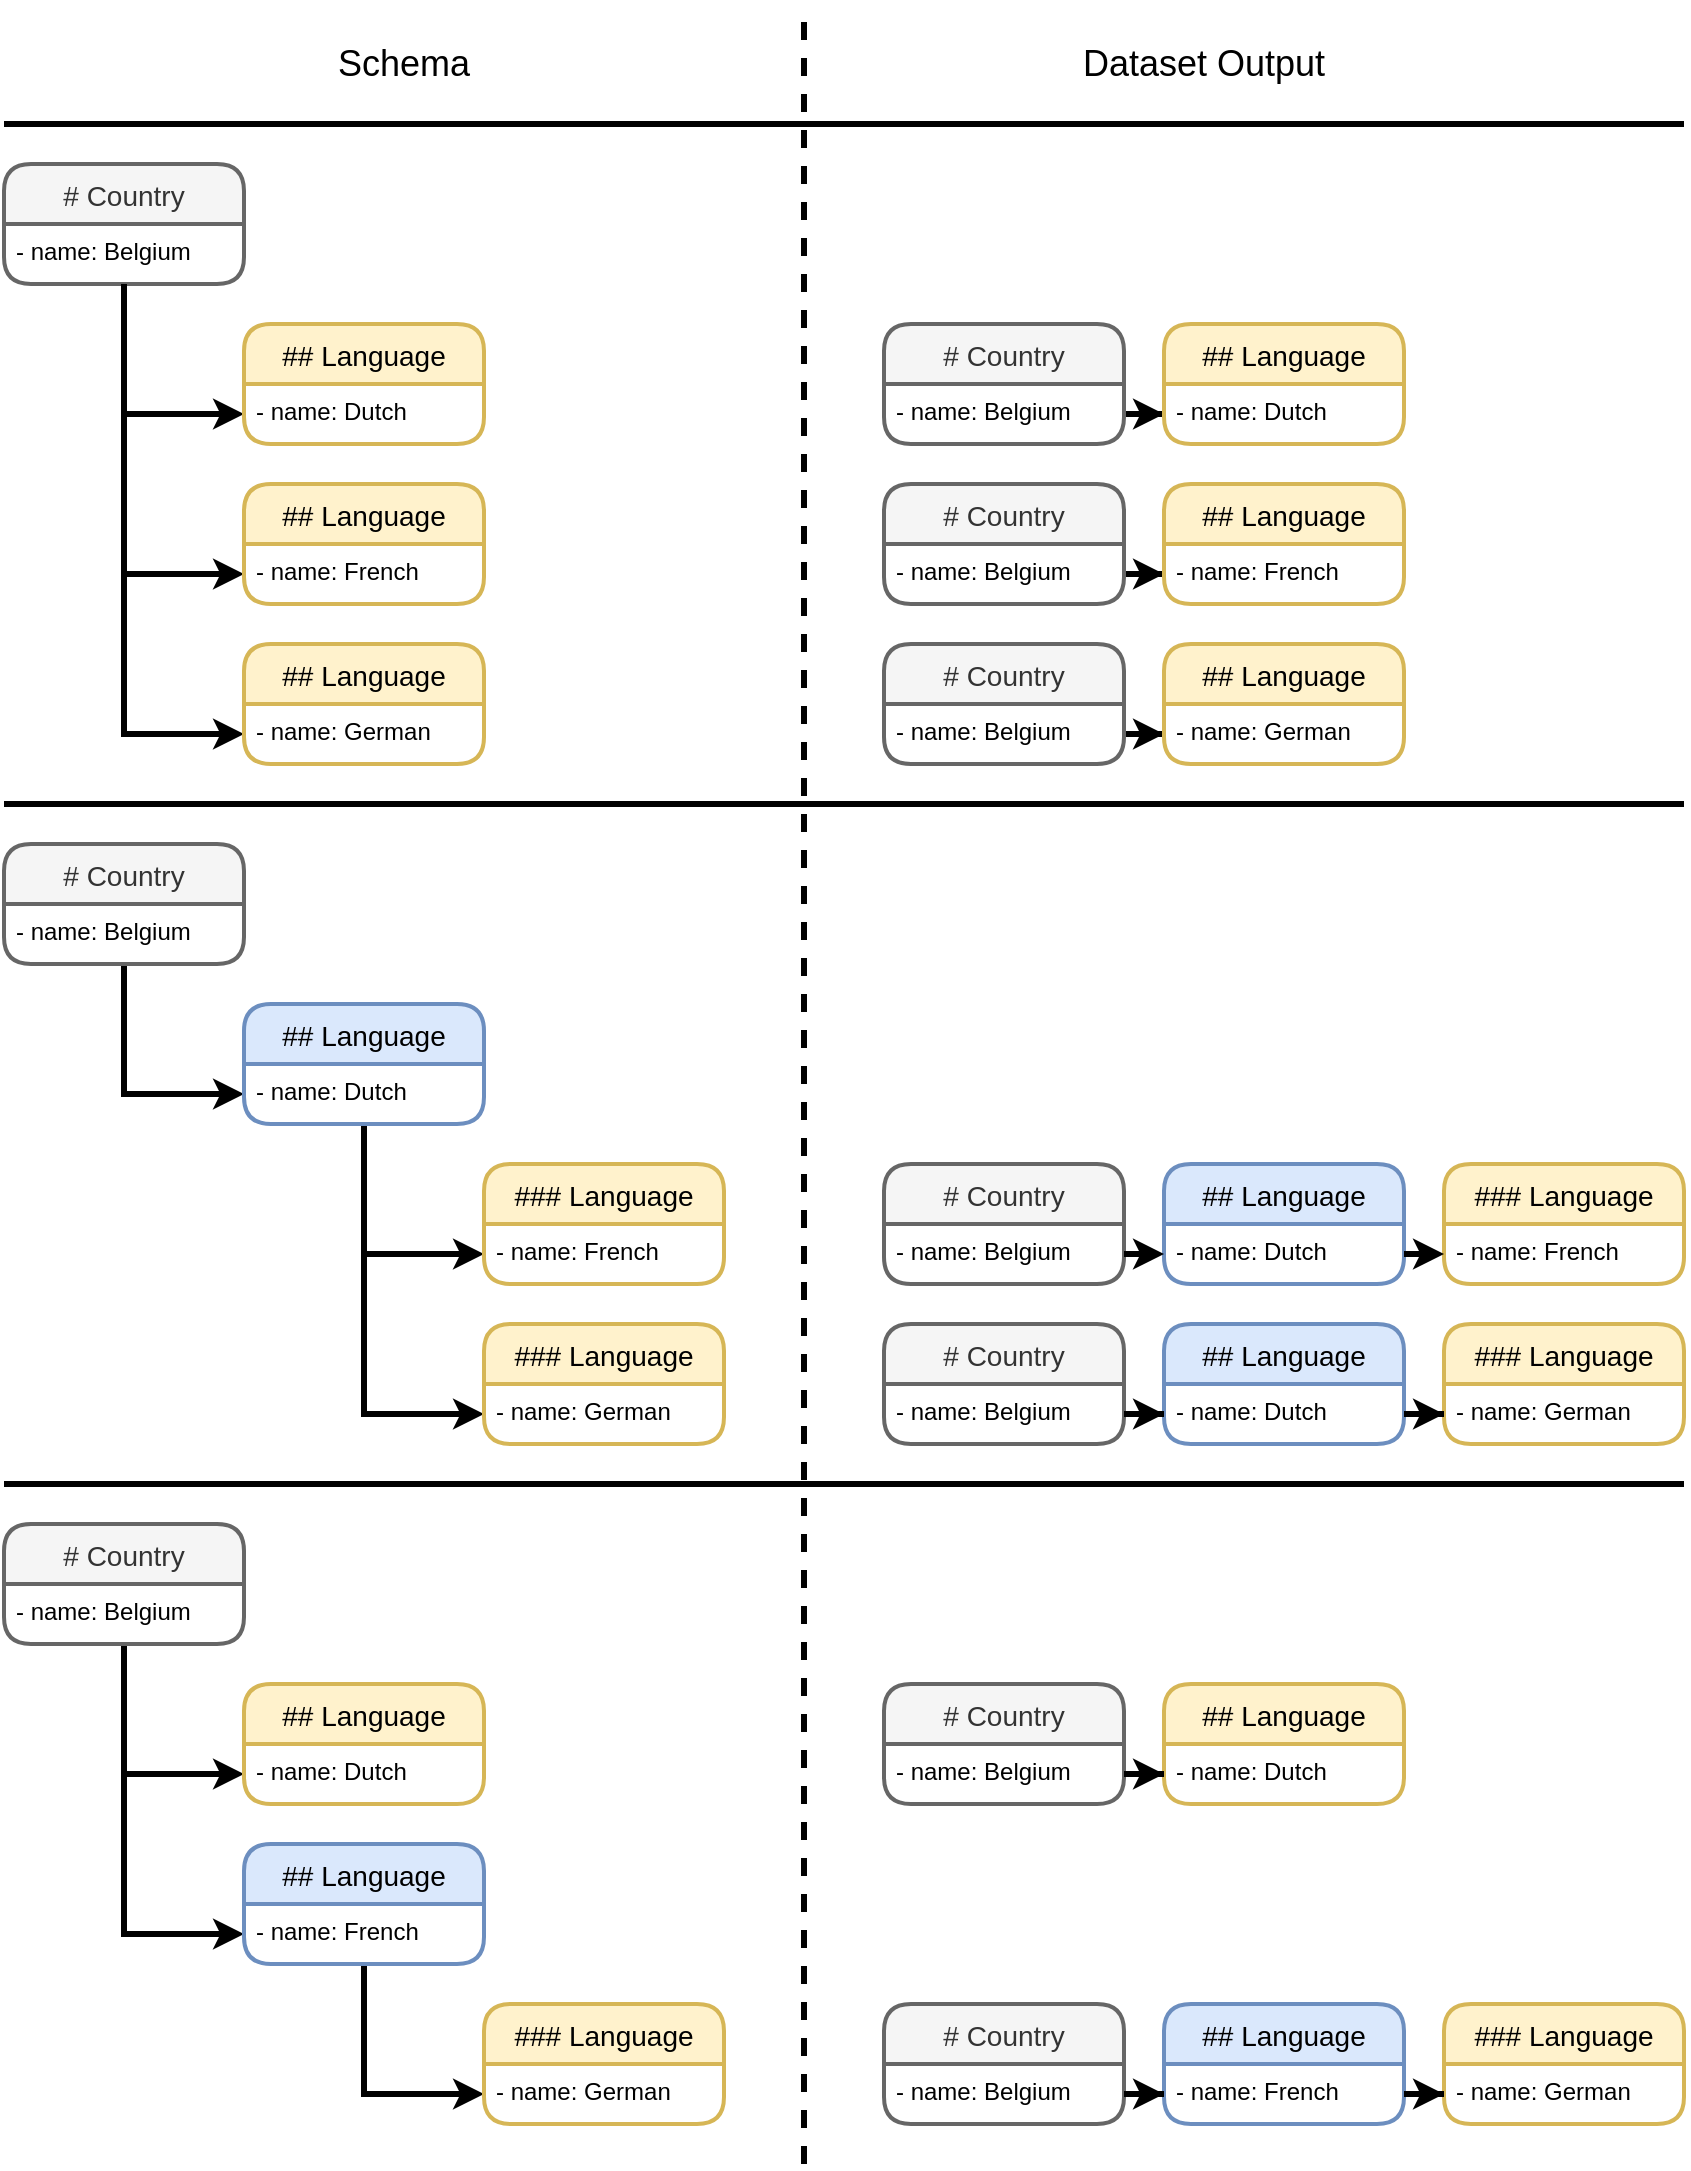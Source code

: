 <mxfile version="13.5.1" type="device"><diagram id="_c2jcSdXGXrSFKp4_ilI" name="Page-1"><mxGraphModel dx="2888" dy="1913" grid="1" gridSize="10" guides="1" tooltips="1" connect="1" arrows="1" fold="1" page="1" pageScale="1" pageWidth="850" pageHeight="1100" math="0" shadow="0"><root><mxCell id="0"/><mxCell id="1" parent="0"/><mxCell id="yuF8kF3wxYnbt5FWgugH-5" value="# Country" style="swimlane;childLayout=stackLayout;horizontal=1;startSize=30;horizontalStack=0;rounded=1;fontSize=14;fontStyle=0;strokeWidth=2;resizeParent=0;resizeLast=1;shadow=0;dashed=0;align=center;fillColor=#f5f5f5;strokeColor=#666666;fontColor=#333333;" vertex="1" parent="1"><mxGeometry width="120" height="60" as="geometry"/></mxCell><mxCell id="yuF8kF3wxYnbt5FWgugH-6" value="- name: Belgium" style="align=left;strokeColor=none;fillColor=none;spacingLeft=4;fontSize=12;verticalAlign=top;resizable=0;rotatable=0;part=1;" vertex="1" parent="yuF8kF3wxYnbt5FWgugH-5"><mxGeometry y="30" width="120" height="30" as="geometry"/></mxCell><mxCell id="yuF8kF3wxYnbt5FWgugH-19" style="edgeStyle=orthogonalEdgeStyle;rounded=0;orthogonalLoop=1;jettySize=auto;html=1;entryX=0;entryY=0.5;entryDx=0;entryDy=0;strokeWidth=3;" edge="1" parent="1" source="yuF8kF3wxYnbt5FWgugH-6" target="yuF8kF3wxYnbt5FWgugH-14"><mxGeometry relative="1" as="geometry"/></mxCell><mxCell id="yuF8kF3wxYnbt5FWgugH-21" style="edgeStyle=orthogonalEdgeStyle;rounded=0;orthogonalLoop=1;jettySize=auto;html=1;entryX=0;entryY=0.5;entryDx=0;entryDy=0;strokeWidth=3;" edge="1" parent="1" source="yuF8kF3wxYnbt5FWgugH-6" target="yuF8kF3wxYnbt5FWgugH-16"><mxGeometry relative="1" as="geometry"/></mxCell><mxCell id="yuF8kF3wxYnbt5FWgugH-22" style="edgeStyle=orthogonalEdgeStyle;rounded=0;orthogonalLoop=1;jettySize=auto;html=1;entryX=0;entryY=0.5;entryDx=0;entryDy=0;strokeWidth=3;" edge="1" parent="1" source="yuF8kF3wxYnbt5FWgugH-6" target="yuF8kF3wxYnbt5FWgugH-18"><mxGeometry relative="1" as="geometry"/></mxCell><mxCell id="yuF8kF3wxYnbt5FWgugH-13" value="## Language" style="swimlane;childLayout=stackLayout;horizontal=1;startSize=30;horizontalStack=0;rounded=1;fontSize=14;fontStyle=0;strokeWidth=2;resizeParent=0;resizeLast=1;shadow=0;dashed=0;align=center;fillColor=#fff2cc;strokeColor=#d6b656;" vertex="1" parent="1"><mxGeometry x="120" y="80" width="120" height="60" as="geometry"/></mxCell><mxCell id="yuF8kF3wxYnbt5FWgugH-14" value="- name: Dutch" style="align=left;strokeColor=none;fillColor=none;spacingLeft=4;fontSize=12;verticalAlign=top;resizable=0;rotatable=0;part=1;" vertex="1" parent="yuF8kF3wxYnbt5FWgugH-13"><mxGeometry y="30" width="120" height="30" as="geometry"/></mxCell><mxCell id="yuF8kF3wxYnbt5FWgugH-15" value="## Language" style="swimlane;childLayout=stackLayout;horizontal=1;startSize=30;horizontalStack=0;rounded=1;fontSize=14;fontStyle=0;strokeWidth=2;resizeParent=0;resizeLast=1;shadow=0;dashed=0;align=center;fillColor=#fff2cc;strokeColor=#d6b656;" vertex="1" parent="1"><mxGeometry x="120" y="160" width="120" height="60" as="geometry"/></mxCell><mxCell id="yuF8kF3wxYnbt5FWgugH-16" value="- name: French" style="align=left;strokeColor=none;fillColor=none;spacingLeft=4;fontSize=12;verticalAlign=top;resizable=0;rotatable=0;part=1;" vertex="1" parent="yuF8kF3wxYnbt5FWgugH-15"><mxGeometry y="30" width="120" height="30" as="geometry"/></mxCell><mxCell id="yuF8kF3wxYnbt5FWgugH-17" value="## Language" style="swimlane;childLayout=stackLayout;horizontal=1;startSize=30;horizontalStack=0;rounded=1;fontSize=14;fontStyle=0;strokeWidth=2;resizeParent=0;resizeLast=1;shadow=0;dashed=0;align=center;fillColor=#fff2cc;strokeColor=#d6b656;" vertex="1" parent="1"><mxGeometry x="120" y="240" width="120" height="60" as="geometry"/></mxCell><mxCell id="yuF8kF3wxYnbt5FWgugH-18" value="- name: German" style="align=left;strokeColor=none;fillColor=none;spacingLeft=4;fontSize=12;verticalAlign=top;resizable=0;rotatable=0;part=1;" vertex="1" parent="yuF8kF3wxYnbt5FWgugH-17"><mxGeometry y="30" width="120" height="30" as="geometry"/></mxCell><mxCell id="yuF8kF3wxYnbt5FWgugH-26" style="edgeStyle=orthogonalEdgeStyle;rounded=0;orthogonalLoop=1;jettySize=auto;html=1;entryX=0;entryY=0.5;entryDx=0;entryDy=0;strokeWidth=3;" edge="1" parent="1" source="yuF8kF3wxYnbt5FWgugH-25" target="yuF8kF3wxYnbt5FWgugH-30"><mxGeometry relative="1" as="geometry"/></mxCell><mxCell id="yuF8kF3wxYnbt5FWgugH-27" style="edgeStyle=orthogonalEdgeStyle;rounded=0;orthogonalLoop=1;jettySize=auto;html=1;entryX=0;entryY=0.5;entryDx=0;entryDy=0;strokeWidth=3;exitX=0.5;exitY=1;exitDx=0;exitDy=0;" edge="1" parent="1" source="yuF8kF3wxYnbt5FWgugH-30" target="yuF8kF3wxYnbt5FWgugH-32"><mxGeometry relative="1" as="geometry"/></mxCell><mxCell id="yuF8kF3wxYnbt5FWgugH-28" style="edgeStyle=orthogonalEdgeStyle;rounded=0;orthogonalLoop=1;jettySize=auto;html=1;entryX=0;entryY=0.5;entryDx=0;entryDy=0;strokeWidth=3;exitX=0.5;exitY=1;exitDx=0;exitDy=0;" edge="1" parent="1" source="yuF8kF3wxYnbt5FWgugH-29" target="yuF8kF3wxYnbt5FWgugH-34"><mxGeometry relative="1" as="geometry"/></mxCell><mxCell id="yuF8kF3wxYnbt5FWgugH-24" value="# Country" style="swimlane;childLayout=stackLayout;horizontal=1;startSize=30;horizontalStack=0;rounded=1;fontSize=14;fontStyle=0;strokeWidth=2;resizeParent=0;resizeLast=1;shadow=0;dashed=0;align=center;fillColor=#f5f5f5;strokeColor=#666666;fontColor=#333333;" vertex="1" parent="1"><mxGeometry y="340" width="120" height="60" as="geometry"/></mxCell><mxCell id="yuF8kF3wxYnbt5FWgugH-25" value="- name: Belgium" style="align=left;strokeColor=none;fillColor=none;spacingLeft=4;fontSize=12;verticalAlign=top;resizable=0;rotatable=0;part=1;" vertex="1" parent="yuF8kF3wxYnbt5FWgugH-24"><mxGeometry y="30" width="120" height="30" as="geometry"/></mxCell><mxCell id="yuF8kF3wxYnbt5FWgugH-29" value="## Language" style="swimlane;childLayout=stackLayout;horizontal=1;startSize=30;horizontalStack=0;rounded=1;fontSize=14;fontStyle=0;strokeWidth=2;resizeParent=0;resizeLast=1;shadow=0;dashed=0;align=center;fillColor=#dae8fc;strokeColor=#6c8ebf;" vertex="1" parent="1"><mxGeometry x="120" y="420" width="120" height="60" as="geometry"/></mxCell><mxCell id="yuF8kF3wxYnbt5FWgugH-30" value="- name: Dutch" style="align=left;strokeColor=none;fillColor=none;spacingLeft=4;fontSize=12;verticalAlign=top;resizable=0;rotatable=0;part=1;" vertex="1" parent="yuF8kF3wxYnbt5FWgugH-29"><mxGeometry y="30" width="120" height="30" as="geometry"/></mxCell><mxCell id="yuF8kF3wxYnbt5FWgugH-33" value="### Language" style="swimlane;childLayout=stackLayout;horizontal=1;startSize=30;horizontalStack=0;rounded=1;fontSize=14;fontStyle=0;strokeWidth=2;resizeParent=0;resizeLast=1;shadow=0;dashed=0;align=center;fillColor=#fff2cc;strokeColor=#d6b656;" vertex="1" parent="1"><mxGeometry x="240" y="580" width="120" height="60" as="geometry"><mxRectangle x="240" y="580" width="110" height="30" as="alternateBounds"/></mxGeometry></mxCell><mxCell id="yuF8kF3wxYnbt5FWgugH-34" value="- name: German" style="align=left;strokeColor=none;fillColor=none;spacingLeft=4;fontSize=12;verticalAlign=top;resizable=0;rotatable=0;part=1;" vertex="1" parent="yuF8kF3wxYnbt5FWgugH-33"><mxGeometry y="30" width="120" height="30" as="geometry"/></mxCell><mxCell id="yuF8kF3wxYnbt5FWgugH-36" style="edgeStyle=orthogonalEdgeStyle;rounded=0;orthogonalLoop=1;jettySize=auto;html=1;entryX=0;entryY=0.5;entryDx=0;entryDy=0;strokeWidth=3;" edge="1" parent="1" source="yuF8kF3wxYnbt5FWgugH-40" target="yuF8kF3wxYnbt5FWgugH-42"><mxGeometry relative="1" as="geometry"/></mxCell><mxCell id="yuF8kF3wxYnbt5FWgugH-37" style="edgeStyle=orthogonalEdgeStyle;rounded=0;orthogonalLoop=1;jettySize=auto;html=1;entryX=0;entryY=0.5;entryDx=0;entryDy=0;strokeWidth=3;" edge="1" parent="1" source="yuF8kF3wxYnbt5FWgugH-40" target="yuF8kF3wxYnbt5FWgugH-44"><mxGeometry relative="1" as="geometry"/></mxCell><mxCell id="yuF8kF3wxYnbt5FWgugH-38" style="edgeStyle=orthogonalEdgeStyle;rounded=0;orthogonalLoop=1;jettySize=auto;html=1;entryX=0;entryY=0.5;entryDx=0;entryDy=0;strokeWidth=3;exitX=0.5;exitY=1;exitDx=0;exitDy=0;" edge="1" parent="1" source="yuF8kF3wxYnbt5FWgugH-44" target="yuF8kF3wxYnbt5FWgugH-46"><mxGeometry relative="1" as="geometry"/></mxCell><mxCell id="yuF8kF3wxYnbt5FWgugH-39" value="# Country" style="swimlane;childLayout=stackLayout;horizontal=1;startSize=30;horizontalStack=0;rounded=1;fontSize=14;fontStyle=0;strokeWidth=2;resizeParent=0;resizeLast=1;shadow=0;dashed=0;align=center;fillColor=#f5f5f5;strokeColor=#666666;fontColor=#333333;" vertex="1" parent="1"><mxGeometry y="680" width="120" height="60" as="geometry"/></mxCell><mxCell id="yuF8kF3wxYnbt5FWgugH-40" value="- name: Belgium" style="align=left;strokeColor=none;fillColor=none;spacingLeft=4;fontSize=12;verticalAlign=top;resizable=0;rotatable=0;part=1;" vertex="1" parent="yuF8kF3wxYnbt5FWgugH-39"><mxGeometry y="30" width="120" height="30" as="geometry"/></mxCell><mxCell id="yuF8kF3wxYnbt5FWgugH-41" value="## Language" style="swimlane;childLayout=stackLayout;horizontal=1;startSize=30;horizontalStack=0;rounded=1;fontSize=14;fontStyle=0;strokeWidth=2;resizeParent=0;resizeLast=1;shadow=0;dashed=0;align=center;fillColor=#fff2cc;strokeColor=#d6b656;" vertex="1" parent="1"><mxGeometry x="120" y="760" width="120" height="60" as="geometry"/></mxCell><mxCell id="yuF8kF3wxYnbt5FWgugH-42" value="- name: Dutch" style="align=left;strokeColor=none;fillColor=none;spacingLeft=4;fontSize=12;verticalAlign=top;resizable=0;rotatable=0;part=1;" vertex="1" parent="yuF8kF3wxYnbt5FWgugH-41"><mxGeometry y="30" width="120" height="30" as="geometry"/></mxCell><mxCell id="yuF8kF3wxYnbt5FWgugH-43" value="## Language" style="swimlane;childLayout=stackLayout;horizontal=1;startSize=30;horizontalStack=0;rounded=1;fontSize=14;fontStyle=0;strokeWidth=2;resizeParent=0;resizeLast=1;shadow=0;dashed=0;align=center;fillColor=#dae8fc;strokeColor=#6c8ebf;" vertex="1" parent="1"><mxGeometry x="120" y="840" width="120" height="60" as="geometry"/></mxCell><mxCell id="yuF8kF3wxYnbt5FWgugH-44" value="- name: French" style="align=left;strokeColor=none;fillColor=none;spacingLeft=4;fontSize=12;verticalAlign=top;resizable=0;rotatable=0;part=1;" vertex="1" parent="yuF8kF3wxYnbt5FWgugH-43"><mxGeometry y="30" width="120" height="30" as="geometry"/></mxCell><mxCell id="yuF8kF3wxYnbt5FWgugH-45" value="### Language" style="swimlane;childLayout=stackLayout;horizontal=1;startSize=30;horizontalStack=0;rounded=1;fontSize=14;fontStyle=0;strokeWidth=2;resizeParent=0;resizeLast=1;shadow=0;dashed=0;align=center;fillColor=#fff2cc;strokeColor=#d6b656;" vertex="1" parent="1"><mxGeometry x="240" y="920" width="120" height="60" as="geometry"><mxRectangle x="240" y="580" width="110" height="30" as="alternateBounds"/></mxGeometry></mxCell><mxCell id="yuF8kF3wxYnbt5FWgugH-46" value="- name: German" style="align=left;strokeColor=none;fillColor=none;spacingLeft=4;fontSize=12;verticalAlign=top;resizable=0;rotatable=0;part=1;" vertex="1" parent="yuF8kF3wxYnbt5FWgugH-45"><mxGeometry y="30" width="120" height="30" as="geometry"/></mxCell><mxCell id="yuF8kF3wxYnbt5FWgugH-31" value="### Language" style="swimlane;childLayout=stackLayout;horizontal=1;startSize=30;horizontalStack=0;rounded=1;fontSize=14;fontStyle=0;strokeWidth=2;resizeParent=0;resizeLast=1;shadow=0;dashed=0;align=center;fillColor=#fff2cc;strokeColor=#d6b656;" vertex="1" parent="1"><mxGeometry x="240" y="500" width="120" height="60" as="geometry"/></mxCell><mxCell id="yuF8kF3wxYnbt5FWgugH-32" value="- name: French" style="align=left;strokeColor=none;fillColor=none;spacingLeft=4;fontSize=12;verticalAlign=top;resizable=0;rotatable=0;part=1;" vertex="1" parent="yuF8kF3wxYnbt5FWgugH-31"><mxGeometry y="30" width="120" height="30" as="geometry"/></mxCell><mxCell id="yuF8kF3wxYnbt5FWgugH-64" style="edgeStyle=orthogonalEdgeStyle;rounded=0;orthogonalLoop=1;jettySize=auto;html=1;entryX=0;entryY=0.5;entryDx=0;entryDy=0;strokeWidth=3;" edge="1" parent="1" source="yuF8kF3wxYnbt5FWgugH-48" target="yuF8kF3wxYnbt5FWgugH-53"><mxGeometry relative="1" as="geometry"/></mxCell><mxCell id="yuF8kF3wxYnbt5FWgugH-65" style="edgeStyle=orthogonalEdgeStyle;rounded=0;orthogonalLoop=1;jettySize=auto;html=1;entryX=0;entryY=0.5;entryDx=0;entryDy=0;strokeWidth=3;" edge="1" parent="1" source="yuF8kF3wxYnbt5FWgugH-59" target="yuF8kF3wxYnbt5FWgugH-55"><mxGeometry relative="1" as="geometry"/></mxCell><mxCell id="yuF8kF3wxYnbt5FWgugH-66" style="edgeStyle=orthogonalEdgeStyle;rounded=0;orthogonalLoop=1;jettySize=auto;html=1;entryX=0;entryY=0.75;entryDx=0;entryDy=0;strokeWidth=3;" edge="1" parent="1" source="yuF8kF3wxYnbt5FWgugH-61" target="yuF8kF3wxYnbt5FWgugH-56"><mxGeometry relative="1" as="geometry"/></mxCell><mxCell id="yuF8kF3wxYnbt5FWgugH-47" value="# Country" style="swimlane;childLayout=stackLayout;horizontal=1;startSize=30;horizontalStack=0;rounded=1;fontSize=14;fontStyle=0;strokeWidth=2;resizeParent=0;resizeLast=1;shadow=0;dashed=0;align=center;fillColor=#f5f5f5;strokeColor=#666666;fontColor=#333333;" vertex="1" parent="1"><mxGeometry x="440" y="80" width="120" height="60" as="geometry"/></mxCell><mxCell id="yuF8kF3wxYnbt5FWgugH-48" value="- name: Belgium" style="align=left;strokeColor=none;fillColor=none;spacingLeft=4;fontSize=12;verticalAlign=top;resizable=0;rotatable=0;part=1;" vertex="1" parent="yuF8kF3wxYnbt5FWgugH-47"><mxGeometry y="30" width="120" height="30" as="geometry"/></mxCell><mxCell id="yuF8kF3wxYnbt5FWgugH-60" value="# Country" style="swimlane;childLayout=stackLayout;horizontal=1;startSize=30;horizontalStack=0;rounded=1;fontSize=14;fontStyle=0;strokeWidth=2;resizeParent=0;resizeLast=1;shadow=0;dashed=0;align=center;fillColor=#f5f5f5;strokeColor=#666666;fontColor=#333333;" vertex="1" parent="1"><mxGeometry x="440" y="240" width="120" height="60" as="geometry"/></mxCell><mxCell id="yuF8kF3wxYnbt5FWgugH-61" value="- name: Belgium" style="align=left;strokeColor=none;fillColor=none;spacingLeft=4;fontSize=12;verticalAlign=top;resizable=0;rotatable=0;part=1;" vertex="1" parent="yuF8kF3wxYnbt5FWgugH-60"><mxGeometry y="30" width="120" height="30" as="geometry"/></mxCell><mxCell id="yuF8kF3wxYnbt5FWgugH-58" value="# Country" style="swimlane;childLayout=stackLayout;horizontal=1;startSize=30;horizontalStack=0;rounded=1;fontSize=14;fontStyle=0;strokeWidth=2;resizeParent=0;resizeLast=1;shadow=0;dashed=0;align=center;fillColor=#f5f5f5;strokeColor=#666666;fontColor=#333333;" vertex="1" parent="1"><mxGeometry x="440" y="160" width="120" height="60" as="geometry"/></mxCell><mxCell id="yuF8kF3wxYnbt5FWgugH-59" value="- name: Belgium" style="align=left;strokeColor=none;fillColor=none;spacingLeft=4;fontSize=12;verticalAlign=top;resizable=0;rotatable=0;part=1;" vertex="1" parent="yuF8kF3wxYnbt5FWgugH-58"><mxGeometry y="30" width="120" height="30" as="geometry"/></mxCell><mxCell id="yuF8kF3wxYnbt5FWgugH-70" value="# Country" style="swimlane;childLayout=stackLayout;horizontal=1;startSize=30;horizontalStack=0;rounded=1;fontSize=14;fontStyle=0;strokeWidth=2;resizeParent=0;resizeLast=1;shadow=0;dashed=0;align=center;fillColor=#f5f5f5;strokeColor=#666666;fontColor=#333333;" vertex="1" parent="1"><mxGeometry x="440" y="500" width="120" height="60" as="geometry"/></mxCell><mxCell id="yuF8kF3wxYnbt5FWgugH-71" value="- name: Belgium" style="align=left;strokeColor=none;fillColor=none;spacingLeft=4;fontSize=12;verticalAlign=top;resizable=0;rotatable=0;part=1;" vertex="1" parent="yuF8kF3wxYnbt5FWgugH-70"><mxGeometry y="30" width="120" height="30" as="geometry"/></mxCell><mxCell id="yuF8kF3wxYnbt5FWgugH-72" value="## Language" style="swimlane;childLayout=stackLayout;horizontal=1;startSize=30;horizontalStack=0;rounded=1;fontSize=14;fontStyle=0;strokeWidth=2;resizeParent=0;resizeLast=1;shadow=0;dashed=0;align=center;fillColor=#dae8fc;strokeColor=#6c8ebf;" vertex="1" parent="1"><mxGeometry x="580" y="500" width="120" height="60" as="geometry"/></mxCell><mxCell id="yuF8kF3wxYnbt5FWgugH-73" value="- name: Dutch" style="align=left;strokeColor=none;fillColor=none;spacingLeft=4;fontSize=12;verticalAlign=top;resizable=0;rotatable=0;part=1;" vertex="1" parent="yuF8kF3wxYnbt5FWgugH-72"><mxGeometry y="30" width="120" height="30" as="geometry"/></mxCell><mxCell id="yuF8kF3wxYnbt5FWgugH-56" value="## Language" style="swimlane;childLayout=stackLayout;horizontal=1;startSize=30;horizontalStack=0;rounded=1;fontSize=14;fontStyle=0;strokeWidth=2;resizeParent=0;resizeLast=1;shadow=0;dashed=0;align=center;fillColor=#fff2cc;strokeColor=#d6b656;" vertex="1" parent="1"><mxGeometry x="580" y="240" width="120" height="60" as="geometry"/></mxCell><mxCell id="yuF8kF3wxYnbt5FWgugH-57" value="- name: German" style="align=left;strokeColor=none;fillColor=none;spacingLeft=4;fontSize=12;verticalAlign=top;resizable=0;rotatable=0;part=1;" vertex="1" parent="yuF8kF3wxYnbt5FWgugH-56"><mxGeometry y="30" width="120" height="30" as="geometry"/></mxCell><mxCell id="yuF8kF3wxYnbt5FWgugH-54" value="## Language" style="swimlane;childLayout=stackLayout;horizontal=1;startSize=30;horizontalStack=0;rounded=1;fontSize=14;fontStyle=0;strokeWidth=2;resizeParent=0;resizeLast=1;shadow=0;dashed=0;align=center;fillColor=#fff2cc;strokeColor=#d6b656;" vertex="1" parent="1"><mxGeometry x="580" y="160" width="120" height="60" as="geometry"/></mxCell><mxCell id="yuF8kF3wxYnbt5FWgugH-55" value="- name: French" style="align=left;strokeColor=none;fillColor=none;spacingLeft=4;fontSize=12;verticalAlign=top;resizable=0;rotatable=0;part=1;" vertex="1" parent="yuF8kF3wxYnbt5FWgugH-54"><mxGeometry y="30" width="120" height="30" as="geometry"/></mxCell><mxCell id="yuF8kF3wxYnbt5FWgugH-52" value="## Language" style="swimlane;childLayout=stackLayout;horizontal=1;startSize=30;horizontalStack=0;rounded=1;fontSize=14;fontStyle=0;strokeWidth=2;resizeParent=0;resizeLast=1;shadow=0;dashed=0;align=center;fillColor=#fff2cc;strokeColor=#d6b656;" vertex="1" parent="1"><mxGeometry x="580" y="80" width="120" height="60" as="geometry"/></mxCell><mxCell id="yuF8kF3wxYnbt5FWgugH-53" value="- name: Dutch" style="align=left;strokeColor=none;fillColor=none;spacingLeft=4;fontSize=12;verticalAlign=top;resizable=0;rotatable=0;part=1;" vertex="1" parent="yuF8kF3wxYnbt5FWgugH-52"><mxGeometry y="30" width="120" height="30" as="geometry"/></mxCell><mxCell id="yuF8kF3wxYnbt5FWgugH-76" value="### Language" style="swimlane;childLayout=stackLayout;horizontal=1;startSize=30;horizontalStack=0;rounded=1;fontSize=14;fontStyle=0;strokeWidth=2;resizeParent=0;resizeLast=1;shadow=0;dashed=0;align=center;fillColor=#fff2cc;strokeColor=#d6b656;" vertex="1" parent="1"><mxGeometry x="720" y="500" width="120" height="60" as="geometry"/></mxCell><mxCell id="yuF8kF3wxYnbt5FWgugH-77" value="- name: French" style="align=left;strokeColor=none;fillColor=none;spacingLeft=4;fontSize=12;verticalAlign=top;resizable=0;rotatable=0;part=1;" vertex="1" parent="yuF8kF3wxYnbt5FWgugH-76"><mxGeometry y="30" width="120" height="30" as="geometry"/></mxCell><mxCell id="yuF8kF3wxYnbt5FWgugH-74" value="### Language" style="swimlane;childLayout=stackLayout;horizontal=1;startSize=30;horizontalStack=0;rounded=1;fontSize=14;fontStyle=0;strokeWidth=2;resizeParent=0;resizeLast=1;shadow=0;dashed=0;align=center;fillColor=#fff2cc;strokeColor=#d6b656;" vertex="1" parent="1"><mxGeometry x="720" y="580" width="120" height="60" as="geometry"><mxRectangle x="240" y="580" width="110" height="30" as="alternateBounds"/></mxGeometry></mxCell><mxCell id="yuF8kF3wxYnbt5FWgugH-75" value="- name: German" style="align=left;strokeColor=none;fillColor=none;spacingLeft=4;fontSize=12;verticalAlign=top;resizable=0;rotatable=0;part=1;" vertex="1" parent="yuF8kF3wxYnbt5FWgugH-74"><mxGeometry y="30" width="120" height="30" as="geometry"/></mxCell><mxCell id="yuF8kF3wxYnbt5FWgugH-78" value="## Language" style="swimlane;childLayout=stackLayout;horizontal=1;startSize=30;horizontalStack=0;rounded=1;fontSize=14;fontStyle=0;strokeWidth=2;resizeParent=0;resizeLast=1;shadow=0;dashed=0;align=center;fillColor=#dae8fc;strokeColor=#6c8ebf;" vertex="1" parent="1"><mxGeometry x="580" y="580" width="120" height="60" as="geometry"/></mxCell><mxCell id="yuF8kF3wxYnbt5FWgugH-79" value="- name: Dutch" style="align=left;strokeColor=none;fillColor=none;spacingLeft=4;fontSize=12;verticalAlign=top;resizable=0;rotatable=0;part=1;" vertex="1" parent="yuF8kF3wxYnbt5FWgugH-78"><mxGeometry y="30" width="120" height="30" as="geometry"/></mxCell><mxCell id="yuF8kF3wxYnbt5FWgugH-80" value="# Country" style="swimlane;childLayout=stackLayout;horizontal=1;startSize=30;horizontalStack=0;rounded=1;fontSize=14;fontStyle=0;strokeWidth=2;resizeParent=0;resizeLast=1;shadow=0;dashed=0;align=center;fillColor=#f5f5f5;strokeColor=#666666;fontColor=#333333;" vertex="1" parent="1"><mxGeometry x="440" y="580" width="120" height="60" as="geometry"/></mxCell><mxCell id="yuF8kF3wxYnbt5FWgugH-81" value="- name: Belgium" style="align=left;strokeColor=none;fillColor=none;spacingLeft=4;fontSize=12;verticalAlign=top;resizable=0;rotatable=0;part=1;" vertex="1" parent="yuF8kF3wxYnbt5FWgugH-80"><mxGeometry y="30" width="120" height="30" as="geometry"/></mxCell><mxCell id="yuF8kF3wxYnbt5FWgugH-82" style="edgeStyle=orthogonalEdgeStyle;rounded=0;orthogonalLoop=1;jettySize=auto;html=1;exitX=1;exitY=0.5;exitDx=0;exitDy=0;entryX=0;entryY=0.5;entryDx=0;entryDy=0;strokeWidth=3;" edge="1" parent="1" source="yuF8kF3wxYnbt5FWgugH-71" target="yuF8kF3wxYnbt5FWgugH-73"><mxGeometry relative="1" as="geometry"/></mxCell><mxCell id="yuF8kF3wxYnbt5FWgugH-83" style="edgeStyle=orthogonalEdgeStyle;rounded=0;orthogonalLoop=1;jettySize=auto;html=1;entryX=0;entryY=0.5;entryDx=0;entryDy=0;strokeWidth=3;" edge="1" parent="1" source="yuF8kF3wxYnbt5FWgugH-81" target="yuF8kF3wxYnbt5FWgugH-79"><mxGeometry relative="1" as="geometry"/></mxCell><mxCell id="yuF8kF3wxYnbt5FWgugH-84" style="edgeStyle=orthogonalEdgeStyle;rounded=0;orthogonalLoop=1;jettySize=auto;html=1;exitX=1;exitY=0.5;exitDx=0;exitDy=0;entryX=0;entryY=0.5;entryDx=0;entryDy=0;strokeWidth=3;" edge="1" parent="1" source="yuF8kF3wxYnbt5FWgugH-73" target="yuF8kF3wxYnbt5FWgugH-77"><mxGeometry relative="1" as="geometry"/></mxCell><mxCell id="yuF8kF3wxYnbt5FWgugH-85" style="edgeStyle=orthogonalEdgeStyle;rounded=0;orthogonalLoop=1;jettySize=auto;html=1;strokeWidth=3;" edge="1" parent="1" source="yuF8kF3wxYnbt5FWgugH-79" target="yuF8kF3wxYnbt5FWgugH-75"><mxGeometry relative="1" as="geometry"/></mxCell><mxCell id="yuF8kF3wxYnbt5FWgugH-91" value="## Language" style="swimlane;childLayout=stackLayout;horizontal=1;startSize=30;horizontalStack=0;rounded=1;fontSize=14;fontStyle=0;strokeWidth=2;resizeParent=0;resizeLast=1;shadow=0;dashed=0;align=center;fillColor=#fff2cc;strokeColor=#d6b656;" vertex="1" parent="1"><mxGeometry x="580" y="760" width="120" height="60" as="geometry"/></mxCell><mxCell id="yuF8kF3wxYnbt5FWgugH-92" value="- name: Dutch" style="align=left;strokeColor=none;fillColor=none;spacingLeft=4;fontSize=12;verticalAlign=top;resizable=0;rotatable=0;part=1;" vertex="1" parent="yuF8kF3wxYnbt5FWgugH-91"><mxGeometry y="30" width="120" height="30" as="geometry"/></mxCell><mxCell id="yuF8kF3wxYnbt5FWgugH-89" value="# Country" style="swimlane;childLayout=stackLayout;horizontal=1;startSize=30;horizontalStack=0;rounded=1;fontSize=14;fontStyle=0;strokeWidth=2;resizeParent=0;resizeLast=1;shadow=0;dashed=0;align=center;fillColor=#f5f5f5;strokeColor=#666666;fontColor=#333333;" vertex="1" parent="1"><mxGeometry x="440" y="760" width="120" height="60" as="geometry"/></mxCell><mxCell id="yuF8kF3wxYnbt5FWgugH-90" value="- name: Belgium" style="align=left;strokeColor=none;fillColor=none;spacingLeft=4;fontSize=12;verticalAlign=top;resizable=0;rotatable=0;part=1;" vertex="1" parent="yuF8kF3wxYnbt5FWgugH-89"><mxGeometry y="30" width="120" height="30" as="geometry"/></mxCell><mxCell id="yuF8kF3wxYnbt5FWgugH-98" value="# Country" style="swimlane;childLayout=stackLayout;horizontal=1;startSize=30;horizontalStack=0;rounded=1;fontSize=14;fontStyle=0;strokeWidth=2;resizeParent=0;resizeLast=1;shadow=0;dashed=0;align=center;fillColor=#f5f5f5;strokeColor=#666666;fontColor=#333333;" vertex="1" parent="1"><mxGeometry x="440" y="920" width="120" height="60" as="geometry"/></mxCell><mxCell id="yuF8kF3wxYnbt5FWgugH-99" value="- name: Belgium" style="align=left;strokeColor=none;fillColor=none;spacingLeft=4;fontSize=12;verticalAlign=top;resizable=0;rotatable=0;part=1;" vertex="1" parent="yuF8kF3wxYnbt5FWgugH-98"><mxGeometry y="30" width="120" height="30" as="geometry"/></mxCell><mxCell id="yuF8kF3wxYnbt5FWgugH-93" value="## Language" style="swimlane;childLayout=stackLayout;horizontal=1;startSize=30;horizontalStack=0;rounded=1;fontSize=14;fontStyle=0;strokeWidth=2;resizeParent=0;resizeLast=1;shadow=0;dashed=0;align=center;fillColor=#dae8fc;strokeColor=#6c8ebf;" vertex="1" parent="1"><mxGeometry x="580" y="920" width="120" height="60" as="geometry"/></mxCell><mxCell id="yuF8kF3wxYnbt5FWgugH-94" value="- name: French" style="align=left;strokeColor=none;fillColor=none;spacingLeft=4;fontSize=12;verticalAlign=top;resizable=0;rotatable=0;part=1;" vertex="1" parent="yuF8kF3wxYnbt5FWgugH-93"><mxGeometry y="30" width="120" height="30" as="geometry"/></mxCell><mxCell id="yuF8kF3wxYnbt5FWgugH-95" value="### Language" style="swimlane;childLayout=stackLayout;horizontal=1;startSize=30;horizontalStack=0;rounded=1;fontSize=14;fontStyle=0;strokeWidth=2;resizeParent=0;resizeLast=1;shadow=0;dashed=0;align=center;fillColor=#fff2cc;strokeColor=#d6b656;" vertex="1" parent="1"><mxGeometry x="720" y="920" width="120" height="60" as="geometry"><mxRectangle x="240" y="580" width="110" height="30" as="alternateBounds"/></mxGeometry></mxCell><mxCell id="yuF8kF3wxYnbt5FWgugH-96" value="- name: German" style="align=left;strokeColor=none;fillColor=none;spacingLeft=4;fontSize=12;verticalAlign=top;resizable=0;rotatable=0;part=1;" vertex="1" parent="yuF8kF3wxYnbt5FWgugH-95"><mxGeometry y="30" width="120" height="30" as="geometry"/></mxCell><mxCell id="yuF8kF3wxYnbt5FWgugH-100" style="edgeStyle=orthogonalEdgeStyle;rounded=0;orthogonalLoop=1;jettySize=auto;html=1;entryX=0;entryY=0.5;entryDx=0;entryDy=0;strokeWidth=3;" edge="1" parent="1" source="yuF8kF3wxYnbt5FWgugH-90" target="yuF8kF3wxYnbt5FWgugH-92"><mxGeometry relative="1" as="geometry"/></mxCell><mxCell id="yuF8kF3wxYnbt5FWgugH-101" style="edgeStyle=orthogonalEdgeStyle;rounded=0;orthogonalLoop=1;jettySize=auto;html=1;entryX=0;entryY=0.5;entryDx=0;entryDy=0;strokeWidth=3;" edge="1" parent="1" source="yuF8kF3wxYnbt5FWgugH-99" target="yuF8kF3wxYnbt5FWgugH-94"><mxGeometry relative="1" as="geometry"/></mxCell><mxCell id="yuF8kF3wxYnbt5FWgugH-102" style="edgeStyle=orthogonalEdgeStyle;rounded=0;orthogonalLoop=1;jettySize=auto;html=1;strokeWidth=3;" edge="1" parent="1" source="yuF8kF3wxYnbt5FWgugH-94" target="yuF8kF3wxYnbt5FWgugH-96"><mxGeometry relative="1" as="geometry"/></mxCell><mxCell id="yuF8kF3wxYnbt5FWgugH-108" value="" style="endArrow=none;html=1;strokeWidth=3;" edge="1" parent="1"><mxGeometry width="50" height="50" relative="1" as="geometry"><mxPoint y="660" as="sourcePoint"/><mxPoint x="840" y="660" as="targetPoint"/></mxGeometry></mxCell><mxCell id="yuF8kF3wxYnbt5FWgugH-109" value="" style="endArrow=none;html=1;strokeWidth=3;" edge="1" parent="1"><mxGeometry width="50" height="50" relative="1" as="geometry"><mxPoint y="320" as="sourcePoint"/><mxPoint x="840" y="320" as="targetPoint"/></mxGeometry></mxCell><mxCell id="yuF8kF3wxYnbt5FWgugH-110" value="" style="endArrow=none;dashed=1;html=1;strokeWidth=3;" edge="1" parent="1"><mxGeometry width="50" height="50" relative="1" as="geometry"><mxPoint x="400" y="1000" as="sourcePoint"/><mxPoint x="400" y="-80" as="targetPoint"/></mxGeometry></mxCell><mxCell id="yuF8kF3wxYnbt5FWgugH-111" value="" style="endArrow=none;html=1;strokeWidth=3;" edge="1" parent="1"><mxGeometry width="50" height="50" relative="1" as="geometry"><mxPoint y="-20" as="sourcePoint"/><mxPoint x="840" y="-20" as="targetPoint"/></mxGeometry></mxCell><mxCell id="yuF8kF3wxYnbt5FWgugH-113" value="&lt;font style=&quot;font-size: 18px&quot;&gt;Schema&lt;/font&gt;" style="text;html=1;strokeColor=none;fillColor=none;align=center;verticalAlign=middle;whiteSpace=wrap;rounded=0;" vertex="1" parent="1"><mxGeometry y="-80" width="400" height="60" as="geometry"/></mxCell><mxCell id="yuF8kF3wxYnbt5FWgugH-114" value="&lt;font style=&quot;font-size: 18px&quot;&gt;Dataset Output&lt;/font&gt;" style="text;html=1;strokeColor=none;fillColor=none;align=center;verticalAlign=middle;whiteSpace=wrap;rounded=0;" vertex="1" parent="1"><mxGeometry x="400" y="-80" width="400" height="60" as="geometry"/></mxCell></root></mxGraphModel></diagram></mxfile>